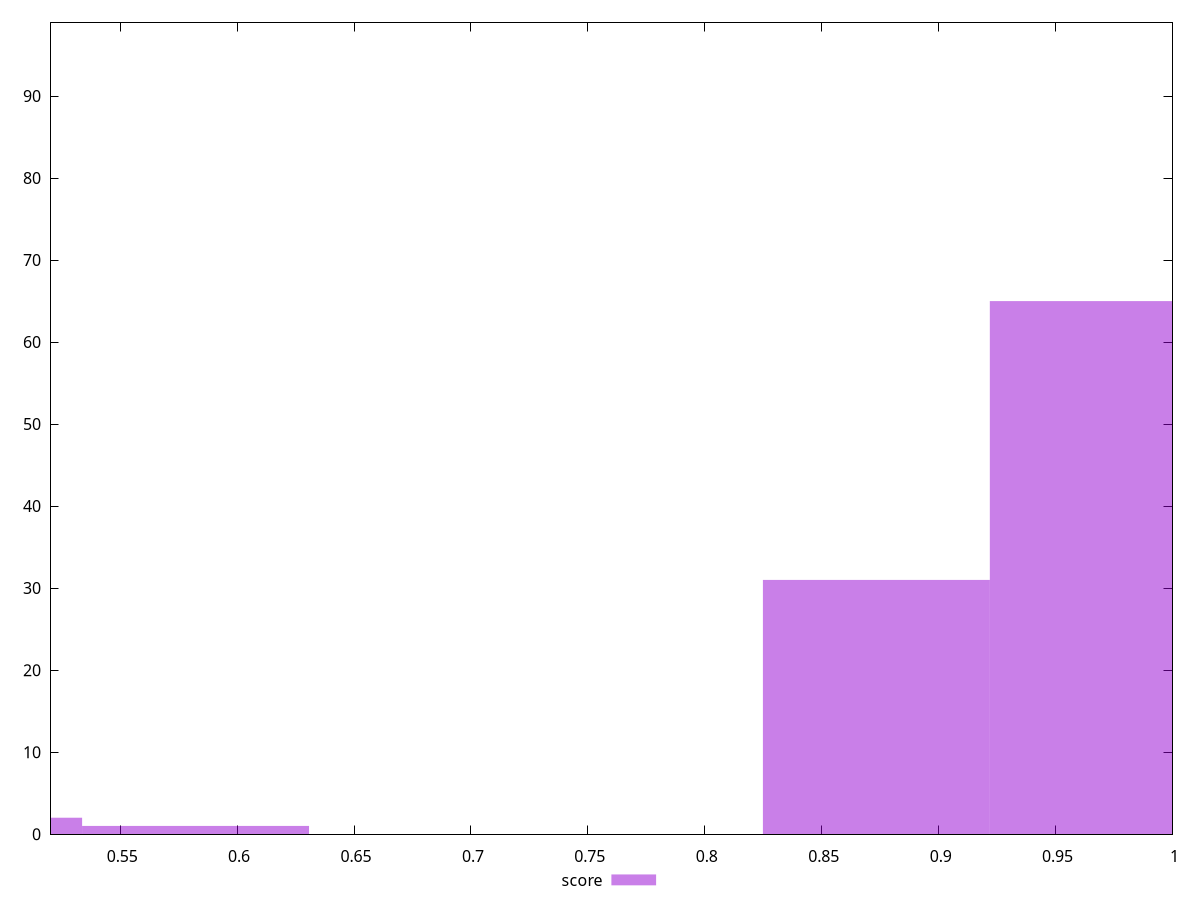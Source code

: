 reset

$score <<EOF
0.5822462981997439 1
0.4852052484997866 2
0.8733694472996159 31
0.9704104969995732 65
EOF

set key outside below
set boxwidth 0.09704104969995732
set xrange [0.52:1]
set yrange [0:99]
set trange [0:99]
set style fill transparent solid 0.5 noborder
set terminal svg size 640, 490 enhanced background rgb 'white'
set output "report/report_00029_2021-02-24T13-36-40.390Z/mainthread-work-breakdown/samples/card/score/histogram.svg"

plot $score title "score" with boxes

reset
